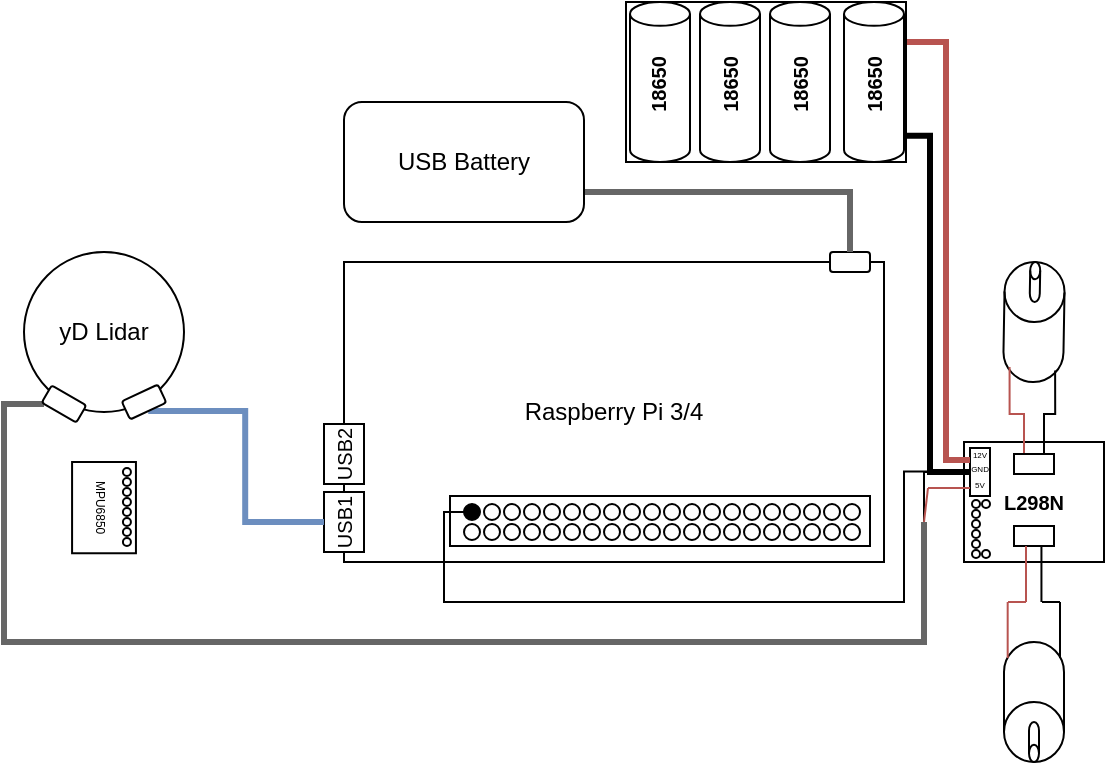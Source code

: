 <mxfile version="13.6.6" type="github" pages="2">
  <diagram id="R3SiRMFxgYjuJNOLao2z" name="Hardware">
    <mxGraphModel dx="813" dy="438" grid="1" gridSize="10" guides="1" tooltips="1" connect="1" arrows="1" fold="1" page="1" pageScale="1" pageWidth="850" pageHeight="1100" math="0" shadow="0">
      <root>
        <mxCell id="0" />
        <mxCell id="1" parent="0" />
        <mxCell id="xIumV7urKmraXYFZjmjs-111" style="edgeStyle=orthogonalEdgeStyle;rounded=0;orthogonalLoop=1;jettySize=auto;html=1;exitX=0;exitY=0.5;exitDx=0;exitDy=0;endArrow=none;endFill=0;strokeWidth=3;fillColor=#f5f5f5;strokeColor=#666666;" edge="1" parent="1" source="xIumV7urKmraXYFZjmjs-2" target="xIumV7urKmraXYFZjmjs-79">
          <mxGeometry relative="1" as="geometry">
            <Array as="points">
              <mxPoint x="550" y="560" />
              <mxPoint x="550" y="630" />
              <mxPoint x="90" y="630" />
              <mxPoint x="90" y="511" />
            </Array>
          </mxGeometry>
        </mxCell>
        <mxCell id="xIumV7urKmraXYFZjmjs-112" value="" style="rounded=0;whiteSpace=wrap;html=1;strokeColor=none;" vertex="1" parent="1">
          <mxGeometry x="540" y="540" width="40" height="30" as="geometry" />
        </mxCell>
        <mxCell id="xIumV7urKmraXYFZjmjs-1" value="Raspberry Pi 3/4" style="rounded=0;whiteSpace=wrap;html=1;" vertex="1" parent="1">
          <mxGeometry x="260" y="440" width="270" height="150" as="geometry" />
        </mxCell>
        <mxCell id="xIumV7urKmraXYFZjmjs-2" value="&lt;b&gt;&lt;font style=&quot;font-size: 10px&quot;&gt;L298N&lt;/font&gt;&lt;/b&gt;" style="rounded=0;whiteSpace=wrap;html=1;" vertex="1" parent="1">
          <mxGeometry x="570" y="530" width="70" height="60" as="geometry" />
        </mxCell>
        <mxCell id="xIumV7urKmraXYFZjmjs-5" value="" style="group" vertex="1" connectable="0" parent="1">
          <mxGeometry x="590" y="630" width="30" height="60" as="geometry" />
        </mxCell>
        <mxCell id="xIumV7urKmraXYFZjmjs-3" value="" style="shape=cylinder2;whiteSpace=wrap;html=1;boundedLbl=1;backgroundOutline=1;size=15;rotation=-180;" vertex="1" parent="xIumV7urKmraXYFZjmjs-5">
          <mxGeometry width="30" height="60" as="geometry" />
        </mxCell>
        <mxCell id="xIumV7urKmraXYFZjmjs-4" value="" style="shape=cylinder2;whiteSpace=wrap;html=1;boundedLbl=1;backgroundOutline=1;size=4.333;rotation=-180;" vertex="1" parent="xIumV7urKmraXYFZjmjs-5">
          <mxGeometry x="12.5" y="40" width="5" height="20" as="geometry" />
        </mxCell>
        <mxCell id="xIumV7urKmraXYFZjmjs-6" value="" style="group;rotation=-179;" vertex="1" connectable="0" parent="1">
          <mxGeometry x="590" y="440" width="30" height="60" as="geometry" />
        </mxCell>
        <mxCell id="xIumV7urKmraXYFZjmjs-7" value="" style="shape=cylinder2;whiteSpace=wrap;html=1;boundedLbl=1;backgroundOutline=1;size=15;rotation=-359;" vertex="1" parent="xIumV7urKmraXYFZjmjs-6">
          <mxGeometry width="30" height="60" as="geometry" />
        </mxCell>
        <mxCell id="xIumV7urKmraXYFZjmjs-8" value="" style="shape=cylinder2;whiteSpace=wrap;html=1;boundedLbl=1;backgroundOutline=1;size=4.333;rotation=-359;" vertex="1" parent="xIumV7urKmraXYFZjmjs-6">
          <mxGeometry x="13" width="5" height="20" as="geometry" />
        </mxCell>
        <mxCell id="xIumV7urKmraXYFZjmjs-9" value="yD Lidar" style="ellipse;whiteSpace=wrap;html=1;aspect=fixed;" vertex="1" parent="1">
          <mxGeometry x="100" y="435" width="80" height="80" as="geometry" />
        </mxCell>
        <mxCell id="xIumV7urKmraXYFZjmjs-10" value="" style="rounded=0;whiteSpace=wrap;html=1;" vertex="1" parent="1">
          <mxGeometry x="313" y="557" width="210" height="25" as="geometry" />
        </mxCell>
        <mxCell id="xIumV7urKmraXYFZjmjs-11" value="&lt;font size=&quot;1&quot;&gt;USB1&lt;/font&gt;" style="rounded=0;whiteSpace=wrap;html=1;rotation=-90;" vertex="1" parent="1">
          <mxGeometry x="245" y="560" width="30" height="20" as="geometry" />
        </mxCell>
        <mxCell id="xIumV7urKmraXYFZjmjs-13" value="&lt;font style=&quot;font-size: 10px&quot;&gt;USB2&lt;/font&gt;" style="rounded=0;whiteSpace=wrap;html=1;rotation=-90;" vertex="1" parent="1">
          <mxGeometry x="245" y="526" width="30" height="20" as="geometry" />
        </mxCell>
        <mxCell id="xIumV7urKmraXYFZjmjs-14" value="" style="ellipse;whiteSpace=wrap;html=1;aspect=fixed;" vertex="1" parent="1">
          <mxGeometry x="510" y="561" width="8" height="8" as="geometry" />
        </mxCell>
        <mxCell id="xIumV7urKmraXYFZjmjs-15" value="" style="ellipse;whiteSpace=wrap;html=1;aspect=fixed;" vertex="1" parent="1">
          <mxGeometry x="510" y="571" width="8" height="8" as="geometry" />
        </mxCell>
        <mxCell id="xIumV7urKmraXYFZjmjs-17" value="" style="ellipse;whiteSpace=wrap;html=1;aspect=fixed;" vertex="1" parent="1">
          <mxGeometry x="500" y="561" width="8" height="8" as="geometry" />
        </mxCell>
        <mxCell id="xIumV7urKmraXYFZjmjs-18" value="" style="ellipse;whiteSpace=wrap;html=1;aspect=fixed;" vertex="1" parent="1">
          <mxGeometry x="500" y="571" width="8" height="8" as="geometry" />
        </mxCell>
        <mxCell id="xIumV7urKmraXYFZjmjs-19" value="" style="ellipse;whiteSpace=wrap;html=1;aspect=fixed;" vertex="1" parent="1">
          <mxGeometry x="490" y="561" width="8" height="8" as="geometry" />
        </mxCell>
        <mxCell id="xIumV7urKmraXYFZjmjs-20" value="" style="ellipse;whiteSpace=wrap;html=1;aspect=fixed;" vertex="1" parent="1">
          <mxGeometry x="490" y="571" width="8" height="8" as="geometry" />
        </mxCell>
        <mxCell id="xIumV7urKmraXYFZjmjs-21" value="" style="ellipse;whiteSpace=wrap;html=1;aspect=fixed;" vertex="1" parent="1">
          <mxGeometry x="480" y="561" width="8" height="8" as="geometry" />
        </mxCell>
        <mxCell id="xIumV7urKmraXYFZjmjs-22" value="" style="ellipse;whiteSpace=wrap;html=1;aspect=fixed;" vertex="1" parent="1">
          <mxGeometry x="480" y="571" width="8" height="8" as="geometry" />
        </mxCell>
        <mxCell id="xIumV7urKmraXYFZjmjs-23" value="" style="ellipse;whiteSpace=wrap;html=1;aspect=fixed;" vertex="1" parent="1">
          <mxGeometry x="470" y="561" width="8" height="8" as="geometry" />
        </mxCell>
        <mxCell id="xIumV7urKmraXYFZjmjs-24" value="" style="ellipse;whiteSpace=wrap;html=1;aspect=fixed;" vertex="1" parent="1">
          <mxGeometry x="470" y="571" width="8" height="8" as="geometry" />
        </mxCell>
        <mxCell id="xIumV7urKmraXYFZjmjs-25" value="" style="ellipse;whiteSpace=wrap;html=1;aspect=fixed;" vertex="1" parent="1">
          <mxGeometry x="460" y="561" width="8" height="8" as="geometry" />
        </mxCell>
        <mxCell id="xIumV7urKmraXYFZjmjs-26" value="" style="ellipse;whiteSpace=wrap;html=1;aspect=fixed;" vertex="1" parent="1">
          <mxGeometry x="460" y="571" width="8" height="8" as="geometry" />
        </mxCell>
        <mxCell id="xIumV7urKmraXYFZjmjs-27" value="" style="ellipse;whiteSpace=wrap;html=1;aspect=fixed;" vertex="1" parent="1">
          <mxGeometry x="450" y="561" width="8" height="8" as="geometry" />
        </mxCell>
        <mxCell id="xIumV7urKmraXYFZjmjs-28" value="" style="ellipse;whiteSpace=wrap;html=1;aspect=fixed;" vertex="1" parent="1">
          <mxGeometry x="450" y="571" width="8" height="8" as="geometry" />
        </mxCell>
        <mxCell id="xIumV7urKmraXYFZjmjs-29" value="" style="ellipse;whiteSpace=wrap;html=1;aspect=fixed;" vertex="1" parent="1">
          <mxGeometry x="440" y="561" width="8" height="8" as="geometry" />
        </mxCell>
        <mxCell id="xIumV7urKmraXYFZjmjs-30" value="" style="ellipse;whiteSpace=wrap;html=1;aspect=fixed;" vertex="1" parent="1">
          <mxGeometry x="440" y="571" width="8" height="8" as="geometry" />
        </mxCell>
        <mxCell id="xIumV7urKmraXYFZjmjs-31" value="" style="ellipse;whiteSpace=wrap;html=1;aspect=fixed;" vertex="1" parent="1">
          <mxGeometry x="430" y="561" width="8" height="8" as="geometry" />
        </mxCell>
        <mxCell id="xIumV7urKmraXYFZjmjs-32" value="" style="ellipse;whiteSpace=wrap;html=1;aspect=fixed;" vertex="1" parent="1">
          <mxGeometry x="430" y="571" width="8" height="8" as="geometry" />
        </mxCell>
        <mxCell id="xIumV7urKmraXYFZjmjs-33" value="" style="ellipse;whiteSpace=wrap;html=1;aspect=fixed;" vertex="1" parent="1">
          <mxGeometry x="420" y="561" width="8" height="8" as="geometry" />
        </mxCell>
        <mxCell id="xIumV7urKmraXYFZjmjs-34" value="" style="ellipse;whiteSpace=wrap;html=1;aspect=fixed;" vertex="1" parent="1">
          <mxGeometry x="420" y="571" width="8" height="8" as="geometry" />
        </mxCell>
        <mxCell id="xIumV7urKmraXYFZjmjs-35" value="" style="ellipse;whiteSpace=wrap;html=1;aspect=fixed;" vertex="1" parent="1">
          <mxGeometry x="410" y="561" width="8" height="8" as="geometry" />
        </mxCell>
        <mxCell id="xIumV7urKmraXYFZjmjs-36" value="" style="ellipse;whiteSpace=wrap;html=1;aspect=fixed;" vertex="1" parent="1">
          <mxGeometry x="410" y="571" width="8" height="8" as="geometry" />
        </mxCell>
        <mxCell id="xIumV7urKmraXYFZjmjs-37" value="" style="ellipse;whiteSpace=wrap;html=1;aspect=fixed;" vertex="1" parent="1">
          <mxGeometry x="400" y="561" width="8" height="8" as="geometry" />
        </mxCell>
        <mxCell id="xIumV7urKmraXYFZjmjs-38" value="" style="ellipse;whiteSpace=wrap;html=1;aspect=fixed;" vertex="1" parent="1">
          <mxGeometry x="400" y="571" width="8" height="8" as="geometry" />
        </mxCell>
        <mxCell id="xIumV7urKmraXYFZjmjs-39" value="" style="ellipse;whiteSpace=wrap;html=1;aspect=fixed;" vertex="1" parent="1">
          <mxGeometry x="390" y="561" width="8" height="8" as="geometry" />
        </mxCell>
        <mxCell id="xIumV7urKmraXYFZjmjs-40" value="" style="ellipse;whiteSpace=wrap;html=1;aspect=fixed;" vertex="1" parent="1">
          <mxGeometry x="390" y="571" width="8" height="8" as="geometry" />
        </mxCell>
        <mxCell id="xIumV7urKmraXYFZjmjs-41" value="" style="ellipse;whiteSpace=wrap;html=1;aspect=fixed;" vertex="1" parent="1">
          <mxGeometry x="380" y="561" width="8" height="8" as="geometry" />
        </mxCell>
        <mxCell id="xIumV7urKmraXYFZjmjs-42" value="" style="ellipse;whiteSpace=wrap;html=1;aspect=fixed;" vertex="1" parent="1">
          <mxGeometry x="380" y="571" width="8" height="8" as="geometry" />
        </mxCell>
        <mxCell id="xIumV7urKmraXYFZjmjs-43" value="" style="ellipse;whiteSpace=wrap;html=1;aspect=fixed;" vertex="1" parent="1">
          <mxGeometry x="370" y="561" width="8" height="8" as="geometry" />
        </mxCell>
        <mxCell id="xIumV7urKmraXYFZjmjs-44" value="" style="ellipse;whiteSpace=wrap;html=1;aspect=fixed;" vertex="1" parent="1">
          <mxGeometry x="370" y="571" width="8" height="8" as="geometry" />
        </mxCell>
        <mxCell id="xIumV7urKmraXYFZjmjs-45" value="" style="ellipse;whiteSpace=wrap;html=1;aspect=fixed;" vertex="1" parent="1">
          <mxGeometry x="360" y="561" width="8" height="8" as="geometry" />
        </mxCell>
        <mxCell id="xIumV7urKmraXYFZjmjs-46" value="" style="ellipse;whiteSpace=wrap;html=1;aspect=fixed;" vertex="1" parent="1">
          <mxGeometry x="360" y="571" width="8" height="8" as="geometry" />
        </mxCell>
        <mxCell id="xIumV7urKmraXYFZjmjs-47" value="" style="ellipse;whiteSpace=wrap;html=1;aspect=fixed;" vertex="1" parent="1">
          <mxGeometry x="350" y="561" width="8" height="8" as="geometry" />
        </mxCell>
        <mxCell id="xIumV7urKmraXYFZjmjs-48" value="" style="ellipse;whiteSpace=wrap;html=1;aspect=fixed;" vertex="1" parent="1">
          <mxGeometry x="350" y="571" width="8" height="8" as="geometry" />
        </mxCell>
        <mxCell id="xIumV7urKmraXYFZjmjs-49" value="" style="ellipse;whiteSpace=wrap;html=1;aspect=fixed;" vertex="1" parent="1">
          <mxGeometry x="340" y="561" width="8" height="8" as="geometry" />
        </mxCell>
        <mxCell id="xIumV7urKmraXYFZjmjs-50" value="" style="ellipse;whiteSpace=wrap;html=1;aspect=fixed;" vertex="1" parent="1">
          <mxGeometry x="340" y="571" width="8" height="8" as="geometry" />
        </mxCell>
        <mxCell id="xIumV7urKmraXYFZjmjs-51" value="" style="ellipse;whiteSpace=wrap;html=1;aspect=fixed;" vertex="1" parent="1">
          <mxGeometry x="330" y="561" width="8" height="8" as="geometry" />
        </mxCell>
        <mxCell id="xIumV7urKmraXYFZjmjs-52" value="" style="ellipse;whiteSpace=wrap;html=1;aspect=fixed;" vertex="1" parent="1">
          <mxGeometry x="330" y="571" width="8" height="8" as="geometry" />
        </mxCell>
        <mxCell id="xIumV7urKmraXYFZjmjs-135" style="edgeStyle=orthogonalEdgeStyle;rounded=0;orthogonalLoop=1;jettySize=auto;html=1;exitX=0;exitY=0.5;exitDx=0;exitDy=0;endArrow=none;endFill=0;strokeWidth=1;entryX=-0.124;entryY=1.261;entryDx=0;entryDy=0;entryPerimeter=0;" edge="1" parent="1" source="xIumV7urKmraXYFZjmjs-53" target="xIumV7urKmraXYFZjmjs-119">
          <mxGeometry relative="1" as="geometry">
            <mxPoint x="570" y="541" as="targetPoint" />
            <Array as="points">
              <mxPoint x="310" y="565" />
              <mxPoint x="310" y="610" />
              <mxPoint x="540" y="610" />
              <mxPoint x="540" y="545" />
            </Array>
          </mxGeometry>
        </mxCell>
        <mxCell id="xIumV7urKmraXYFZjmjs-53" value="" style="ellipse;whiteSpace=wrap;html=1;aspect=fixed;fillColor=#000000;" vertex="1" parent="1">
          <mxGeometry x="320" y="561" width="8" height="8" as="geometry" />
        </mxCell>
        <mxCell id="xIumV7urKmraXYFZjmjs-54" value="" style="ellipse;whiteSpace=wrap;html=1;aspect=fixed;" vertex="1" parent="1">
          <mxGeometry x="320" y="571" width="8" height="8" as="geometry" />
        </mxCell>
        <mxCell id="xIumV7urKmraXYFZjmjs-62" style="edgeStyle=orthogonalEdgeStyle;rounded=0;orthogonalLoop=1;jettySize=auto;html=1;exitX=0.25;exitY=0;exitDx=0;exitDy=0;entryX=0.106;entryY=0.879;entryDx=0;entryDy=0;entryPerimeter=0;endArrow=none;endFill=0;fillColor=#f8cecc;strokeColor=#b85450;" edge="1" parent="1" source="xIumV7urKmraXYFZjmjs-59" target="xIumV7urKmraXYFZjmjs-7">
          <mxGeometry relative="1" as="geometry" />
        </mxCell>
        <mxCell id="xIumV7urKmraXYFZjmjs-64" style="edgeStyle=orthogonalEdgeStyle;rounded=0;orthogonalLoop=1;jettySize=auto;html=1;exitX=0.75;exitY=0;exitDx=0;exitDy=0;entryX=0.866;entryY=0.901;entryDx=0;entryDy=0;entryPerimeter=0;endArrow=none;endFill=0;" edge="1" parent="1" source="xIumV7urKmraXYFZjmjs-59" target="xIumV7urKmraXYFZjmjs-7">
          <mxGeometry relative="1" as="geometry" />
        </mxCell>
        <mxCell id="xIumV7urKmraXYFZjmjs-59" value="" style="rounded=0;whiteSpace=wrap;html=1;" vertex="1" parent="1">
          <mxGeometry x="595" y="536" width="20" height="10" as="geometry" />
        </mxCell>
        <mxCell id="xIumV7urKmraXYFZjmjs-60" value="" style="rounded=0;whiteSpace=wrap;html=1;" vertex="1" parent="1">
          <mxGeometry x="595" y="572" width="20" height="10" as="geometry" />
        </mxCell>
        <mxCell id="xIumV7urKmraXYFZjmjs-61" value="" style="rounded=0;whiteSpace=wrap;html=1;rotation=-90;" vertex="1" parent="1">
          <mxGeometry x="566" y="540" width="24" height="10" as="geometry" />
        </mxCell>
        <mxCell id="xIumV7urKmraXYFZjmjs-72" value="" style="endArrow=none;html=1;fillColor=#f8cecc;strokeColor=#b85450;" edge="1" parent="1">
          <mxGeometry width="50" height="50" relative="1" as="geometry">
            <mxPoint x="601" y="610" as="sourcePoint" />
            <mxPoint x="601" y="582" as="targetPoint" />
          </mxGeometry>
        </mxCell>
        <mxCell id="xIumV7urKmraXYFZjmjs-73" value="" style="endArrow=none;html=1;" edge="1" parent="1">
          <mxGeometry width="50" height="50" relative="1" as="geometry">
            <mxPoint x="608.72" y="610" as="sourcePoint" />
            <mxPoint x="608.72" y="582" as="targetPoint" />
          </mxGeometry>
        </mxCell>
        <mxCell id="xIumV7urKmraXYFZjmjs-74" value="" style="endArrow=none;html=1;fillColor=#f8cecc;strokeColor=#b85450;" edge="1" parent="1">
          <mxGeometry width="50" height="50" relative="1" as="geometry">
            <mxPoint x="592" y="610" as="sourcePoint" />
            <mxPoint x="601" y="610" as="targetPoint" />
          </mxGeometry>
        </mxCell>
        <mxCell id="xIumV7urKmraXYFZjmjs-75" value="" style="endArrow=none;html=1;" edge="1" parent="1">
          <mxGeometry width="50" height="50" relative="1" as="geometry">
            <mxPoint x="609" y="610" as="sourcePoint" />
            <mxPoint x="618" y="610" as="targetPoint" />
          </mxGeometry>
        </mxCell>
        <mxCell id="xIumV7urKmraXYFZjmjs-76" value="" style="endArrow=none;html=1;fillColor=#f8cecc;strokeColor=#b85450;" edge="1" parent="1">
          <mxGeometry width="50" height="50" relative="1" as="geometry">
            <mxPoint x="591.84" y="638" as="sourcePoint" />
            <mxPoint x="591.84" y="610" as="targetPoint" />
          </mxGeometry>
        </mxCell>
        <mxCell id="xIumV7urKmraXYFZjmjs-77" value="" style="endArrow=none;html=1;" edge="1" parent="1">
          <mxGeometry width="50" height="50" relative="1" as="geometry">
            <mxPoint x="618" y="638.0" as="sourcePoint" />
            <mxPoint x="618" y="610" as="targetPoint" />
          </mxGeometry>
        </mxCell>
        <mxCell id="xIumV7urKmraXYFZjmjs-78" value="" style="rounded=1;whiteSpace=wrap;html=1;" vertex="1" parent="1">
          <mxGeometry x="503" y="435" width="20" height="10" as="geometry" />
        </mxCell>
        <mxCell id="xIumV7urKmraXYFZjmjs-79" value="" style="rounded=1;whiteSpace=wrap;html=1;rotation=30;" vertex="1" parent="1">
          <mxGeometry x="110" y="506" width="20" height="10" as="geometry" />
        </mxCell>
        <mxCell id="xIumV7urKmraXYFZjmjs-81" style="edgeStyle=orthogonalEdgeStyle;rounded=0;orthogonalLoop=1;jettySize=auto;html=1;exitX=0.5;exitY=1;exitDx=0;exitDy=0;entryX=0.5;entryY=0;entryDx=0;entryDy=0;endArrow=none;endFill=0;strokeWidth=3;fillColor=#dae8fc;strokeColor=#6c8ebf;" edge="1" parent="1" source="xIumV7urKmraXYFZjmjs-80" target="xIumV7urKmraXYFZjmjs-11">
          <mxGeometry relative="1" as="geometry" />
        </mxCell>
        <mxCell id="xIumV7urKmraXYFZjmjs-80" value="" style="rounded=1;whiteSpace=wrap;html=1;rotation=-25;" vertex="1" parent="1">
          <mxGeometry x="150" y="505" width="20" height="10" as="geometry" />
        </mxCell>
        <mxCell id="xIumV7urKmraXYFZjmjs-88" value="" style="ellipse;whiteSpace=wrap;html=1;aspect=fixed;" vertex="1" parent="1">
          <mxGeometry x="574" y="559" width="4" height="4" as="geometry" />
        </mxCell>
        <mxCell id="xIumV7urKmraXYFZjmjs-89" value="" style="ellipse;whiteSpace=wrap;html=1;aspect=fixed;" vertex="1" parent="1">
          <mxGeometry x="574" y="564" width="4" height="4" as="geometry" />
        </mxCell>
        <mxCell id="xIumV7urKmraXYFZjmjs-90" value="" style="ellipse;whiteSpace=wrap;html=1;aspect=fixed;" vertex="1" parent="1">
          <mxGeometry x="574" y="569" width="4" height="4" as="geometry" />
        </mxCell>
        <mxCell id="xIumV7urKmraXYFZjmjs-91" value="" style="ellipse;whiteSpace=wrap;html=1;aspect=fixed;" vertex="1" parent="1">
          <mxGeometry x="574" y="574" width="4" height="4" as="geometry" />
        </mxCell>
        <mxCell id="xIumV7urKmraXYFZjmjs-92" value="" style="ellipse;whiteSpace=wrap;html=1;aspect=fixed;" vertex="1" parent="1">
          <mxGeometry x="574" y="579" width="4" height="4" as="geometry" />
        </mxCell>
        <mxCell id="xIumV7urKmraXYFZjmjs-93" value="" style="ellipse;whiteSpace=wrap;html=1;aspect=fixed;" vertex="1" parent="1">
          <mxGeometry x="574" y="584" width="4" height="4" as="geometry" />
        </mxCell>
        <mxCell id="xIumV7urKmraXYFZjmjs-94" value="" style="ellipse;whiteSpace=wrap;html=1;aspect=fixed;" vertex="1" parent="1">
          <mxGeometry x="579" y="559" width="4" height="4" as="geometry" />
        </mxCell>
        <mxCell id="xIumV7urKmraXYFZjmjs-95" value="" style="ellipse;whiteSpace=wrap;html=1;aspect=fixed;" vertex="1" parent="1">
          <mxGeometry x="579" y="584" width="4" height="4" as="geometry" />
        </mxCell>
        <mxCell id="xIumV7urKmraXYFZjmjs-96" value="&lt;font style=&quot;font-size: 6px&quot;&gt;MPU6850&lt;/font&gt;" style="rounded=0;whiteSpace=wrap;html=1;rotation=90;" vertex="1" parent="1">
          <mxGeometry x="117.19" y="546.85" width="45.63" height="31.93" as="geometry" />
        </mxCell>
        <mxCell id="xIumV7urKmraXYFZjmjs-103" value="" style="ellipse;whiteSpace=wrap;html=1;aspect=fixed;" vertex="1" parent="1">
          <mxGeometry x="149.46" y="543" width="4" height="4" as="geometry" />
        </mxCell>
        <mxCell id="xIumV7urKmraXYFZjmjs-104" value="" style="ellipse;whiteSpace=wrap;html=1;aspect=fixed;" vertex="1" parent="1">
          <mxGeometry x="149.46" y="548" width="4" height="4" as="geometry" />
        </mxCell>
        <mxCell id="xIumV7urKmraXYFZjmjs-105" value="" style="ellipse;whiteSpace=wrap;html=1;aspect=fixed;" vertex="1" parent="1">
          <mxGeometry x="149.46" y="553" width="4" height="4" as="geometry" />
        </mxCell>
        <mxCell id="xIumV7urKmraXYFZjmjs-106" value="" style="ellipse;whiteSpace=wrap;html=1;aspect=fixed;" vertex="1" parent="1">
          <mxGeometry x="149.46" y="558" width="4" height="4" as="geometry" />
        </mxCell>
        <mxCell id="xIumV7urKmraXYFZjmjs-107" value="" style="ellipse;whiteSpace=wrap;html=1;aspect=fixed;" vertex="1" parent="1">
          <mxGeometry x="149.46" y="563" width="4" height="4" as="geometry" />
        </mxCell>
        <mxCell id="xIumV7urKmraXYFZjmjs-108" value="" style="ellipse;whiteSpace=wrap;html=1;aspect=fixed;" vertex="1" parent="1">
          <mxGeometry x="149.46" y="568" width="4" height="4" as="geometry" />
        </mxCell>
        <mxCell id="xIumV7urKmraXYFZjmjs-109" value="" style="ellipse;whiteSpace=wrap;html=1;aspect=fixed;" vertex="1" parent="1">
          <mxGeometry x="149.46" y="573" width="4" height="4" as="geometry" />
        </mxCell>
        <mxCell id="xIumV7urKmraXYFZjmjs-110" value="" style="ellipse;whiteSpace=wrap;html=1;aspect=fixed;" vertex="1" parent="1">
          <mxGeometry x="149.46" y="578" width="4" height="4" as="geometry" />
        </mxCell>
        <mxCell id="xIumV7urKmraXYFZjmjs-113" value="" style="endArrow=none;html=1;strokeWidth=1;entryX=0.5;entryY=0;entryDx=0;entryDy=0;exitX=0.25;exitY=0.167;exitDx=0;exitDy=0;exitPerimeter=0;" edge="1" parent="1" source="xIumV7urKmraXYFZjmjs-112" target="xIumV7urKmraXYFZjmjs-61">
          <mxGeometry width="50" height="50" relative="1" as="geometry">
            <mxPoint x="530" y="590" as="sourcePoint" />
            <mxPoint x="580" y="540" as="targetPoint" />
          </mxGeometry>
        </mxCell>
        <mxCell id="xIumV7urKmraXYFZjmjs-114" value="" style="endArrow=none;html=1;strokeWidth=1;exitX=0.25;exitY=1;exitDx=0;exitDy=0;" edge="1" parent="1" source="xIumV7urKmraXYFZjmjs-112">
          <mxGeometry width="50" height="50" relative="1" as="geometry">
            <mxPoint x="530" y="585" as="sourcePoint" />
            <mxPoint x="550" y="545" as="targetPoint" />
          </mxGeometry>
        </mxCell>
        <mxCell id="xIumV7urKmraXYFZjmjs-115" value="" style="endArrow=none;html=1;strokeWidth=1;entryX=0.5;entryY=0;entryDx=0;entryDy=0;fillColor=#f8cecc;strokeColor=#b85450;" edge="1" parent="1">
          <mxGeometry width="50" height="50" relative="1" as="geometry">
            <mxPoint x="552" y="553" as="sourcePoint" />
            <mxPoint x="573.0" y="553" as="targetPoint" />
          </mxGeometry>
        </mxCell>
        <mxCell id="xIumV7urKmraXYFZjmjs-116" value="" style="endArrow=none;html=1;strokeWidth=1;exitX=0.25;exitY=1;exitDx=0;exitDy=0;fillColor=#f8cecc;strokeColor=#b85450;" edge="1" parent="1" source="xIumV7urKmraXYFZjmjs-112">
          <mxGeometry width="50" height="50" relative="1" as="geometry">
            <mxPoint x="552" y="578" as="sourcePoint" />
            <mxPoint x="552" y="553" as="targetPoint" />
          </mxGeometry>
        </mxCell>
        <mxCell id="xIumV7urKmraXYFZjmjs-118" value="&lt;font style=&quot;font-size: 4px&quot;&gt;5V&lt;/font&gt;" style="text;html=1;strokeColor=none;fillColor=none;align=center;verticalAlign=middle;whiteSpace=wrap;rounded=0;" vertex="1" parent="1">
          <mxGeometry x="575" y="546.85" width="6" height="5" as="geometry" />
        </mxCell>
        <mxCell id="xIumV7urKmraXYFZjmjs-119" value="&lt;font style=&quot;font-size: 4px&quot;&gt;GND&lt;/font&gt;" style="text;html=1;strokeColor=none;fillColor=none;align=center;verticalAlign=middle;whiteSpace=wrap;rounded=0;" vertex="1" parent="1">
          <mxGeometry x="575" y="538.5" width="6" height="5" as="geometry" />
        </mxCell>
        <mxCell id="xIumV7urKmraXYFZjmjs-121" style="edgeStyle=orthogonalEdgeStyle;rounded=0;orthogonalLoop=1;jettySize=auto;html=1;exitX=1;exitY=0.75;exitDx=0;exitDy=0;entryX=0.5;entryY=0;entryDx=0;entryDy=0;endArrow=none;endFill=0;strokeWidth=3;fillColor=#f5f5f5;strokeColor=#666666;" edge="1" parent="1" source="xIumV7urKmraXYFZjmjs-120" target="xIumV7urKmraXYFZjmjs-78">
          <mxGeometry relative="1" as="geometry" />
        </mxCell>
        <mxCell id="xIumV7urKmraXYFZjmjs-120" value="USB Battery" style="rounded=1;whiteSpace=wrap;html=1;" vertex="1" parent="1">
          <mxGeometry x="260" y="360" width="120" height="60" as="geometry" />
        </mxCell>
        <mxCell id="xIumV7urKmraXYFZjmjs-132" style="edgeStyle=orthogonalEdgeStyle;rounded=0;orthogonalLoop=1;jettySize=auto;html=1;exitX=1.037;exitY=0.836;exitDx=0;exitDy=0;entryX=0.5;entryY=0;entryDx=0;entryDy=0;endArrow=none;endFill=0;strokeWidth=3;exitPerimeter=0;" edge="1" parent="1" source="xIumV7urKmraXYFZjmjs-126" target="xIumV7urKmraXYFZjmjs-61">
          <mxGeometry relative="1" as="geometry">
            <Array as="points">
              <mxPoint x="553" y="377" />
              <mxPoint x="553" y="545" />
            </Array>
          </mxGeometry>
        </mxCell>
        <mxCell id="xIumV7urKmraXYFZjmjs-133" style="edgeStyle=orthogonalEdgeStyle;rounded=0;orthogonalLoop=1;jettySize=auto;html=1;exitX=1;exitY=0.25;exitDx=0;exitDy=0;entryX=0.75;entryY=0;entryDx=0;entryDy=0;endArrow=none;endFill=0;strokeWidth=3;fillColor=#f8cecc;strokeColor=#b85450;" edge="1" parent="1" source="xIumV7urKmraXYFZjmjs-122" target="xIumV7urKmraXYFZjmjs-61">
          <mxGeometry relative="1" as="geometry">
            <Array as="points">
              <mxPoint x="561" y="330" />
              <mxPoint x="561" y="539" />
            </Array>
          </mxGeometry>
        </mxCell>
        <mxCell id="xIumV7urKmraXYFZjmjs-122" value="" style="rounded=0;whiteSpace=wrap;html=1;" vertex="1" parent="1">
          <mxGeometry x="401" y="310" width="140" height="80" as="geometry" />
        </mxCell>
        <mxCell id="xIumV7urKmraXYFZjmjs-123" value="" style="shape=cylinder2;whiteSpace=wrap;html=1;boundedLbl=1;backgroundOutline=1;size=5.952;" vertex="1" parent="1">
          <mxGeometry x="403" y="310" width="30" height="80" as="geometry" />
        </mxCell>
        <mxCell id="xIumV7urKmraXYFZjmjs-124" value="" style="shape=cylinder2;whiteSpace=wrap;html=1;boundedLbl=1;backgroundOutline=1;size=5.952;" vertex="1" parent="1">
          <mxGeometry x="438" y="310" width="30" height="80" as="geometry" />
        </mxCell>
        <mxCell id="xIumV7urKmraXYFZjmjs-125" value="" style="shape=cylinder2;whiteSpace=wrap;html=1;boundedLbl=1;backgroundOutline=1;size=5.952;" vertex="1" parent="1">
          <mxGeometry x="473" y="310" width="30" height="80" as="geometry" />
        </mxCell>
        <mxCell id="xIumV7urKmraXYFZjmjs-126" value="" style="shape=cylinder2;whiteSpace=wrap;html=1;boundedLbl=1;backgroundOutline=1;size=5.952;" vertex="1" parent="1">
          <mxGeometry x="510" y="310" width="30" height="80" as="geometry" />
        </mxCell>
        <mxCell id="xIumV7urKmraXYFZjmjs-128" value="&lt;b&gt;&lt;font style=&quot;font-size: 10px&quot;&gt;18650&lt;/font&gt;&lt;/b&gt;" style="text;html=1;strokeColor=none;fillColor=none;align=center;verticalAlign=middle;whiteSpace=wrap;rounded=0;rotation=-90;" vertex="1" parent="1">
          <mxGeometry x="397" y="341" width="40" height="20" as="geometry" />
        </mxCell>
        <mxCell id="xIumV7urKmraXYFZjmjs-129" value="&lt;b&gt;&lt;font style=&quot;font-size: 10px&quot;&gt;18650&lt;/font&gt;&lt;/b&gt;" style="text;html=1;strokeColor=none;fillColor=none;align=center;verticalAlign=middle;whiteSpace=wrap;rounded=0;rotation=-90;" vertex="1" parent="1">
          <mxGeometry x="433" y="341" width="40" height="20" as="geometry" />
        </mxCell>
        <mxCell id="xIumV7urKmraXYFZjmjs-130" value="&lt;b&gt;&lt;font style=&quot;font-size: 10px&quot;&gt;18650&lt;/font&gt;&lt;/b&gt;" style="text;html=1;strokeColor=none;fillColor=none;align=center;verticalAlign=middle;whiteSpace=wrap;rounded=0;rotation=-90;" vertex="1" parent="1">
          <mxGeometry x="468" y="341" width="40" height="20" as="geometry" />
        </mxCell>
        <mxCell id="xIumV7urKmraXYFZjmjs-131" value="&lt;b&gt;&lt;font style=&quot;font-size: 10px&quot;&gt;18650&lt;/font&gt;&lt;/b&gt;" style="text;html=1;strokeColor=none;fillColor=none;align=center;verticalAlign=middle;whiteSpace=wrap;rounded=0;rotation=-90;" vertex="1" parent="1">
          <mxGeometry x="505" y="341" width="40" height="20" as="geometry" />
        </mxCell>
        <mxCell id="xIumV7urKmraXYFZjmjs-134" value="&lt;font style=&quot;font-size: 4px&quot;&gt;12V&lt;/font&gt;" style="text;html=1;strokeColor=none;fillColor=none;align=center;verticalAlign=middle;whiteSpace=wrap;rounded=0;" vertex="1" parent="1">
          <mxGeometry x="575" y="531" width="6" height="5" as="geometry" />
        </mxCell>
      </root>
    </mxGraphModel>
  </diagram>
  <diagram id="Hr2VfhCFNMmHcY7PxICB" name="Middleware">
    <mxGraphModel dx="1422" dy="767" grid="1" gridSize="10" guides="1" tooltips="1" connect="1" arrows="1" fold="1" page="1" pageScale="1" pageWidth="850" pageHeight="1100" math="0" shadow="0">
      <root>
        <mxCell id="97mYZWVkJzpR4eBEVFH7-0" />
        <mxCell id="97mYZWVkJzpR4eBEVFH7-1" parent="97mYZWVkJzpR4eBEVFH7-0" />
        <mxCell id="97mYZWVkJzpR4eBEVFH7-2" value="UBUNTU" style="rounded=0;whiteSpace=wrap;html=1;fillColor=#FFFFFF;fontSize=14;fontStyle=1" vertex="1" parent="97mYZWVkJzpR4eBEVFH7-1">
          <mxGeometry x="240" y="600" width="280" height="30" as="geometry" />
        </mxCell>
        <mxCell id="97mYZWVkJzpR4eBEVFH7-3" value="ROS" style="rounded=0;whiteSpace=wrap;html=1;fillColor=#FFFFFF;fontSize=14;fontStyle=1" vertex="1" parent="97mYZWVkJzpR4eBEVFH7-1">
          <mxGeometry x="240" y="560" width="280" height="30" as="geometry" />
        </mxCell>
      </root>
    </mxGraphModel>
  </diagram>
</mxfile>
